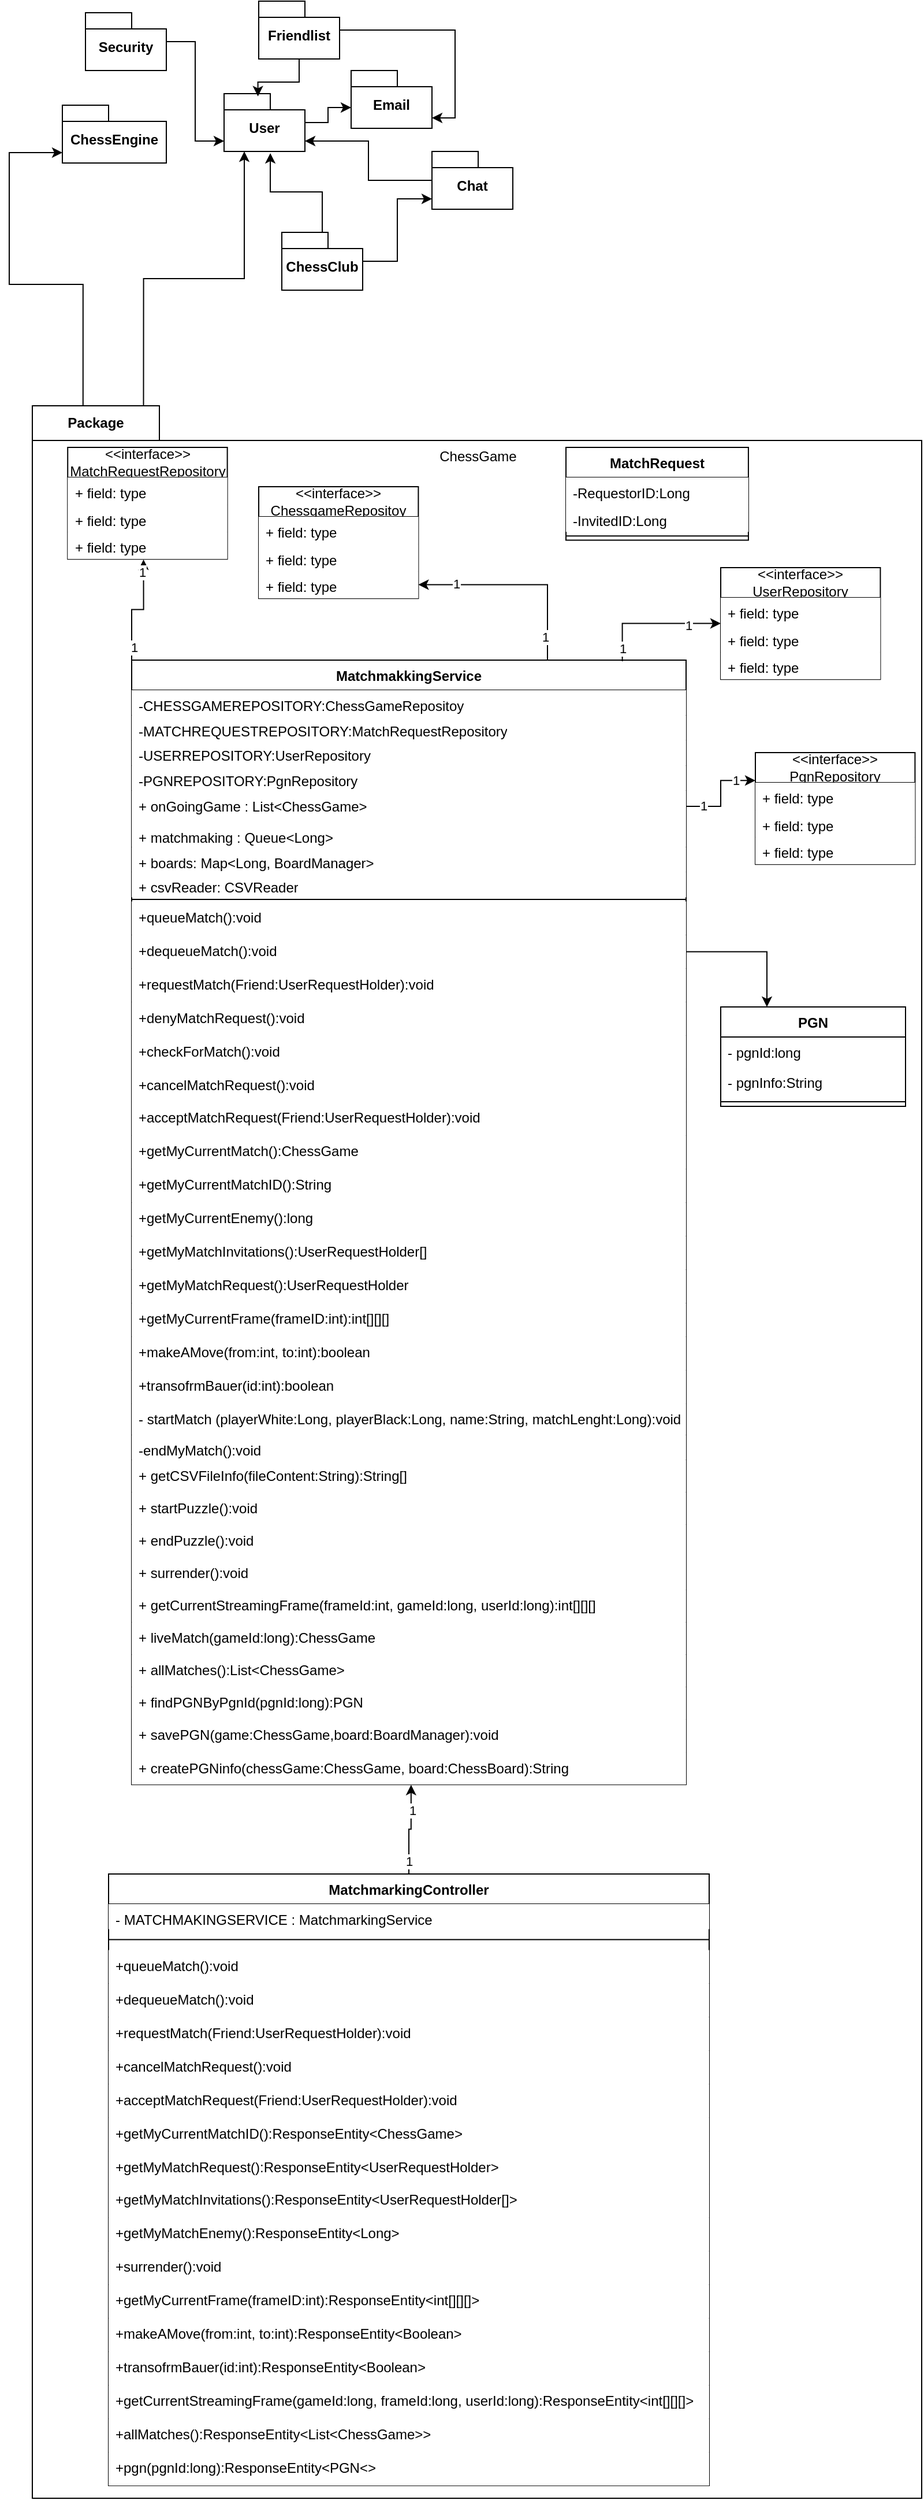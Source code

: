 <mxfile version="22.0.3" type="device">
  <diagram name="Seite-1" id="SbXrCyBf6H_IGty1MTbS">
    <mxGraphModel dx="2572" dy="638" grid="1" gridSize="10" guides="1" tooltips="1" connect="1" arrows="1" fold="1" page="1" pageScale="1" pageWidth="827" pageHeight="1169" math="0" shadow="0">
      <root>
        <mxCell id="0" />
        <mxCell id="1" parent="0" />
        <mxCell id="d3Y048JEVlbYMzD7flnL-1" value="Email" style="shape=folder;fontStyle=1;spacingTop=10;tabWidth=40;tabHeight=14;tabPosition=left;html=1;whiteSpace=wrap;strokeColor=#000000;" parent="1" vertex="1">
          <mxGeometry x="-1350" y="70" width="70" height="50" as="geometry" />
        </mxCell>
        <mxCell id="d3Y048JEVlbYMzD7flnL-2" value="Security" style="shape=folder;fontStyle=1;spacingTop=10;tabWidth=40;tabHeight=14;tabPosition=left;html=1;whiteSpace=wrap;strokeColor=#000000;" parent="1" vertex="1">
          <mxGeometry x="-1580" y="20" width="70" height="50" as="geometry" />
        </mxCell>
        <mxCell id="d3Y048JEVlbYMzD7flnL-3" value="Friendlist" style="shape=folder;fontStyle=1;spacingTop=10;tabWidth=40;tabHeight=14;tabPosition=left;html=1;whiteSpace=wrap;strokeColor=#000000;" parent="1" vertex="1">
          <mxGeometry x="-1430" y="10" width="70" height="50" as="geometry" />
        </mxCell>
        <mxCell id="d3Y048JEVlbYMzD7flnL-4" value="Chat" style="shape=folder;fontStyle=1;spacingTop=10;tabWidth=40;tabHeight=14;tabPosition=left;html=1;whiteSpace=wrap;strokeColor=#000000;" parent="1" vertex="1">
          <mxGeometry x="-1280" y="140" width="70" height="50" as="geometry" />
        </mxCell>
        <mxCell id="d3Y048JEVlbYMzD7flnL-6" value="User" style="shape=folder;fontStyle=1;spacingTop=10;tabWidth=40;tabHeight=14;tabPosition=left;html=1;whiteSpace=wrap;strokeColor=#000000;" parent="1" vertex="1">
          <mxGeometry x="-1460" y="90" width="70" height="50" as="geometry" />
        </mxCell>
        <mxCell id="d3Y048JEVlbYMzD7flnL-7" value="ChessEngine" style="shape=folder;fontStyle=1;spacingTop=10;tabWidth=40;tabHeight=14;tabPosition=left;html=1;whiteSpace=wrap;strokeColor=#000000;" parent="1" vertex="1">
          <mxGeometry x="-1600" y="100" width="90" height="50" as="geometry" />
        </mxCell>
        <mxCell id="d3Y048JEVlbYMzD7flnL-8" value="ChessClub" style="shape=folder;fontStyle=1;spacingTop=10;tabWidth=40;tabHeight=14;tabPosition=left;html=1;whiteSpace=wrap;strokeColor=#000000;" parent="1" vertex="1">
          <mxGeometry x="-1410" y="210" width="70" height="50" as="geometry" />
        </mxCell>
        <mxCell id="d3Y048JEVlbYMzD7flnL-9" style="edgeStyle=orthogonalEdgeStyle;rounded=0;orthogonalLoop=1;jettySize=auto;html=1;entryX=0;entryY=0;entryDx=0;entryDy=32;entryPerimeter=0;strokeColor=#000000;" parent="1" source="d3Y048JEVlbYMzD7flnL-6" target="d3Y048JEVlbYMzD7flnL-1" edge="1">
          <mxGeometry relative="1" as="geometry" />
        </mxCell>
        <mxCell id="d3Y048JEVlbYMzD7flnL-10" style="edgeStyle=orthogonalEdgeStyle;rounded=0;orthogonalLoop=1;jettySize=auto;html=1;entryX=0.419;entryY=0.047;entryDx=0;entryDy=0;entryPerimeter=0;strokeColor=#000000;" parent="1" source="d3Y048JEVlbYMzD7flnL-3" target="d3Y048JEVlbYMzD7flnL-6" edge="1">
          <mxGeometry relative="1" as="geometry" />
        </mxCell>
        <mxCell id="d3Y048JEVlbYMzD7flnL-11" style="edgeStyle=orthogonalEdgeStyle;rounded=0;orthogonalLoop=1;jettySize=auto;html=1;entryX=0;entryY=0;entryDx=70;entryDy=41;entryPerimeter=0;strokeColor=#000000;" parent="1" source="d3Y048JEVlbYMzD7flnL-4" target="d3Y048JEVlbYMzD7flnL-6" edge="1">
          <mxGeometry relative="1" as="geometry" />
        </mxCell>
        <mxCell id="d3Y048JEVlbYMzD7flnL-12" style="edgeStyle=orthogonalEdgeStyle;rounded=0;orthogonalLoop=1;jettySize=auto;html=1;exitX=0.057;exitY=0;exitDx=0;exitDy=0;exitPerimeter=0;entryX=0;entryY=0;entryDx=0;entryDy=41;entryPerimeter=0;" parent="1" source="d3Y048JEVlbYMzD7flnL-18" target="d3Y048JEVlbYMzD7flnL-7" edge="1">
          <mxGeometry relative="1" as="geometry">
            <mxPoint x="-1529.97" y="280" as="sourcePoint" />
          </mxGeometry>
        </mxCell>
        <mxCell id="d3Y048JEVlbYMzD7flnL-13" style="edgeStyle=orthogonalEdgeStyle;rounded=0;orthogonalLoop=1;jettySize=auto;html=1;entryX=0.572;entryY=1.029;entryDx=0;entryDy=0;entryPerimeter=0;strokeColor=#000000;" parent="1" source="d3Y048JEVlbYMzD7flnL-8" target="d3Y048JEVlbYMzD7flnL-6" edge="1">
          <mxGeometry relative="1" as="geometry">
            <mxPoint x="-1405" y="180" as="targetPoint" />
          </mxGeometry>
        </mxCell>
        <mxCell id="d3Y048JEVlbYMzD7flnL-14" style="edgeStyle=orthogonalEdgeStyle;rounded=0;orthogonalLoop=1;jettySize=auto;html=1;entryX=0.25;entryY=1;entryDx=0;entryDy=0;entryPerimeter=0;exitX=0.125;exitY=0.003;exitDx=0;exitDy=0;exitPerimeter=0;" parent="1" source="d3Y048JEVlbYMzD7flnL-18" target="d3Y048JEVlbYMzD7flnL-6" edge="1">
          <mxGeometry relative="1" as="geometry">
            <mxPoint x="-1490" y="305.0" as="sourcePoint" />
          </mxGeometry>
        </mxCell>
        <mxCell id="d3Y048JEVlbYMzD7flnL-15" style="edgeStyle=orthogonalEdgeStyle;rounded=0;orthogonalLoop=1;jettySize=auto;html=1;entryX=0;entryY=0;entryDx=70;entryDy=41;entryPerimeter=0;strokeColor=#000000;" parent="1" source="d3Y048JEVlbYMzD7flnL-3" target="d3Y048JEVlbYMzD7flnL-1" edge="1">
          <mxGeometry relative="1" as="geometry" />
        </mxCell>
        <mxCell id="d3Y048JEVlbYMzD7flnL-16" style="edgeStyle=orthogonalEdgeStyle;rounded=0;orthogonalLoop=1;jettySize=auto;html=1;entryX=0;entryY=0;entryDx=0;entryDy=41;entryPerimeter=0;strokeColor=#000000;" parent="1" source="d3Y048JEVlbYMzD7flnL-2" target="d3Y048JEVlbYMzD7flnL-6" edge="1">
          <mxGeometry relative="1" as="geometry" />
        </mxCell>
        <mxCell id="d3Y048JEVlbYMzD7flnL-17" style="edgeStyle=orthogonalEdgeStyle;rounded=0;orthogonalLoop=1;jettySize=auto;html=1;entryX=0;entryY=0;entryDx=0;entryDy=41;entryPerimeter=0;strokeColor=#000000;" parent="1" source="d3Y048JEVlbYMzD7flnL-8" target="d3Y048JEVlbYMzD7flnL-4" edge="1">
          <mxGeometry relative="1" as="geometry" />
        </mxCell>
        <mxCell id="d3Y048JEVlbYMzD7flnL-18" value="Package" style="shape=folder;fontStyle=1;tabWidth=110;tabHeight=30;tabPosition=left;html=1;boundedLbl=1;labelInHeader=1;container=0;collapsible=0;whiteSpace=wrap;" parent="1" vertex="1">
          <mxGeometry x="-1626" y="360" width="770" height="1810" as="geometry" />
        </mxCell>
        <mxCell id="d3Y048JEVlbYMzD7flnL-19" value="ChessGame" style="html=1;strokeColor=none;resizeWidth=1;resizeHeight=1;fillColor=none;part=1;connectable=0;allowArrows=0;deletable=0;whiteSpace=wrap;" parent="1" vertex="1">
          <mxGeometry x="-1625" y="350" width="770" height="48.101" as="geometry">
            <mxPoint y="30" as="offset" />
          </mxGeometry>
        </mxCell>
        <mxCell id="d3Y048JEVlbYMzD7flnL-23" value="MatchmakkingService" style="swimlane;fontStyle=1;align=center;verticalAlign=top;childLayout=stackLayout;horizontal=1;startSize=26;horizontalStack=0;resizeParent=1;resizeParentMax=0;resizeLast=0;collapsible=1;marginBottom=0;whiteSpace=wrap;html=1;fillColor=#FFFFFF;" parent="1" vertex="1">
          <mxGeometry x="-1540" y="580" width="480" height="972.618" as="geometry" />
        </mxCell>
        <mxCell id="d3Y048JEVlbYMzD7flnL-24" value="-CHESSGAMEREPOSITORY:ChessGameRepositoy" style="text;strokeColor=none;fillColor=#FFFFFF;align=left;verticalAlign=top;spacingLeft=4;spacingRight=4;overflow=hidden;rotatable=0;points=[[0,0.5],[1,0.5]];portConstraint=eastwest;whiteSpace=wrap;html=1;" parent="d3Y048JEVlbYMzD7flnL-23" vertex="1">
          <mxGeometry y="26" width="480" height="21.714" as="geometry" />
        </mxCell>
        <mxCell id="oqEVKLC-qFjsT6lovD80-22" value="-MATCHREQUESTREPOSITORY:MatchRequestRepository" style="text;strokeColor=none;fillColor=#FFFFFF;align=left;verticalAlign=top;spacingLeft=4;spacingRight=4;overflow=hidden;rotatable=0;points=[[0,0.5],[1,0.5]];portConstraint=eastwest;whiteSpace=wrap;html=1;" parent="d3Y048JEVlbYMzD7flnL-23" vertex="1">
          <mxGeometry y="47.714" width="480" height="21.714" as="geometry" />
        </mxCell>
        <mxCell id="oqEVKLC-qFjsT6lovD80-23" value="-USERREPOSITORY:UserRepository" style="text;strokeColor=none;fillColor=#FFFFFF;align=left;verticalAlign=top;spacingLeft=4;spacingRight=4;overflow=hidden;rotatable=0;points=[[0,0.5],[1,0.5]];portConstraint=eastwest;whiteSpace=wrap;html=1;" parent="d3Y048JEVlbYMzD7flnL-23" vertex="1">
          <mxGeometry y="69.429" width="480" height="21.714" as="geometry" />
        </mxCell>
        <mxCell id="FsZoKDv0sJ-615UwoabP-8" value="-PGNREPOSITORY:PgnRepository" style="text;strokeColor=none;fillColor=#FFFFFF;align=left;verticalAlign=top;spacingLeft=4;spacingRight=4;overflow=hidden;rotatable=0;points=[[0,0.5],[1,0.5]];portConstraint=eastwest;whiteSpace=wrap;html=1;" vertex="1" parent="d3Y048JEVlbYMzD7flnL-23">
          <mxGeometry y="91.143" width="480" height="21.714" as="geometry" />
        </mxCell>
        <mxCell id="d3Y048JEVlbYMzD7flnL-25" value="+ onGoingGame : List&amp;lt;ChessGame&amp;gt;" style="text;strokeColor=none;fillColor=#FFFFFF;align=left;verticalAlign=top;spacingLeft=4;spacingRight=4;overflow=hidden;rotatable=0;points=[[0,0.5],[1,0.5]];portConstraint=eastwest;whiteSpace=wrap;html=1;" parent="d3Y048JEVlbYMzD7flnL-23" vertex="1">
          <mxGeometry y="112.857" width="480" height="27.143" as="geometry" />
        </mxCell>
        <mxCell id="d3Y048JEVlbYMzD7flnL-26" value="+ matchmaking : Queue&amp;lt;Long&amp;gt;&amp;nbsp;" style="text;strokeColor=none;fillColor=#FFFFFF;align=left;verticalAlign=top;spacingLeft=4;spacingRight=4;overflow=hidden;rotatable=0;points=[[0,0.5],[1,0.5]];portConstraint=eastwest;whiteSpace=wrap;html=1;" parent="d3Y048JEVlbYMzD7flnL-23" vertex="1">
          <mxGeometry y="140" width="480" height="21.714" as="geometry" />
        </mxCell>
        <mxCell id="oqEVKLC-qFjsT6lovD80-21" value="+ boards: Map&amp;lt;Long, BoardManager&amp;gt;&amp;nbsp;" style="text;strokeColor=none;fillColor=#FFFFFF;align=left;verticalAlign=top;spacingLeft=4;spacingRight=4;overflow=hidden;rotatable=0;points=[[0,0.5],[1,0.5]];portConstraint=eastwest;whiteSpace=wrap;html=1;" parent="d3Y048JEVlbYMzD7flnL-23" vertex="1">
          <mxGeometry y="161.714" width="480" height="21.714" as="geometry" />
        </mxCell>
        <mxCell id="oqEVKLC-qFjsT6lovD80-24" value="+ csvReader: CSVReader" style="text;strokeColor=none;fillColor=#FFFFFF;align=left;verticalAlign=top;spacingLeft=4;spacingRight=4;overflow=hidden;rotatable=0;points=[[0,0.5],[1,0.5]];portConstraint=eastwest;whiteSpace=wrap;html=1;" parent="d3Y048JEVlbYMzD7flnL-23" vertex="1">
          <mxGeometry y="183.429" width="480" height="21.714" as="geometry" />
        </mxCell>
        <mxCell id="d3Y048JEVlbYMzD7flnL-27" value="" style="line;strokeWidth=1;fillColor=#FFFFFF;align=left;verticalAlign=middle;spacingTop=-1;spacingLeft=3;spacingRight=3;rotatable=0;labelPosition=right;points=[];portConstraint=eastwest;strokeColor=inherit;" parent="d3Y048JEVlbYMzD7flnL-23" vertex="1">
          <mxGeometry y="205.143" width="480" height="3.619" as="geometry" />
        </mxCell>
        <mxCell id="d3Y048JEVlbYMzD7flnL-28" value="+queueMatch():void" style="text;strokeColor=none;fillColor=#FFFFFF;align=left;verticalAlign=top;spacingLeft=4;spacingRight=4;overflow=hidden;rotatable=0;points=[[0,0.5],[1,0.5]];portConstraint=eastwest;whiteSpace=wrap;html=1;" parent="d3Y048JEVlbYMzD7flnL-23" vertex="1">
          <mxGeometry y="208.762" width="480" height="28.952" as="geometry" />
        </mxCell>
        <mxCell id="d3Y048JEVlbYMzD7flnL-29" value="+dequeueMatch():void" style="text;strokeColor=none;fillColor=#FFFFFF;align=left;verticalAlign=top;spacingLeft=4;spacingRight=4;overflow=hidden;rotatable=0;points=[[0,0.5],[1,0.5]];portConstraint=eastwest;whiteSpace=wrap;html=1;" parent="d3Y048JEVlbYMzD7flnL-23" vertex="1">
          <mxGeometry y="237.714" width="480" height="28.952" as="geometry" />
        </mxCell>
        <mxCell id="d3Y048JEVlbYMzD7flnL-30" value="+requestMatch(Friend:UserRequestHolder):void" style="text;strokeColor=none;fillColor=#FFFFFF;align=left;verticalAlign=top;spacingLeft=4;spacingRight=4;overflow=hidden;rotatable=0;points=[[0,0.5],[1,0.5]];portConstraint=eastwest;whiteSpace=wrap;html=1;" parent="d3Y048JEVlbYMzD7flnL-23" vertex="1">
          <mxGeometry y="266.667" width="480" height="28.952" as="geometry" />
        </mxCell>
        <mxCell id="d3Y048JEVlbYMzD7flnL-31" value="+denyMatchRequest():void" style="text;strokeColor=none;fillColor=#FFFFFF;align=left;verticalAlign=top;spacingLeft=4;spacingRight=4;overflow=hidden;rotatable=0;points=[[0,0.5],[1,0.5]];portConstraint=eastwest;whiteSpace=wrap;html=1;" parent="d3Y048JEVlbYMzD7flnL-23" vertex="1">
          <mxGeometry y="295.619" width="480" height="28.952" as="geometry" />
        </mxCell>
        <mxCell id="oqEVKLC-qFjsT6lovD80-26" value="+checkForMatch():void" style="text;strokeColor=none;fillColor=#FFFFFF;align=left;verticalAlign=top;spacingLeft=4;spacingRight=4;overflow=hidden;rotatable=0;points=[[0,0.5],[1,0.5]];portConstraint=eastwest;whiteSpace=wrap;html=1;" parent="d3Y048JEVlbYMzD7flnL-23" vertex="1">
          <mxGeometry y="324.571" width="480" height="28.952" as="geometry" />
        </mxCell>
        <mxCell id="oqEVKLC-qFjsT6lovD80-25" value="+cancelMatchRequest():void" style="text;strokeColor=none;fillColor=#FFFFFF;align=left;verticalAlign=top;spacingLeft=4;spacingRight=4;overflow=hidden;rotatable=0;points=[[0,0.5],[1,0.5]];portConstraint=eastwest;whiteSpace=wrap;html=1;" parent="d3Y048JEVlbYMzD7flnL-23" vertex="1">
          <mxGeometry y="353.524" width="480" height="28.952" as="geometry" />
        </mxCell>
        <mxCell id="d3Y048JEVlbYMzD7flnL-32" value="+acceptMatchRequest(Friend:UserRequestHolder):void" style="text;strokeColor=none;fillColor=#FFFFFF;align=left;verticalAlign=top;spacingLeft=4;spacingRight=4;overflow=hidden;rotatable=0;points=[[0,0.5],[1,0.5]];portConstraint=eastwest;whiteSpace=wrap;html=1;" parent="d3Y048JEVlbYMzD7flnL-23" vertex="1">
          <mxGeometry y="382.476" width="480" height="28.952" as="geometry" />
        </mxCell>
        <mxCell id="d3Y048JEVlbYMzD7flnL-33" value="+getMyCurrentMatch():ChessGame" style="text;strokeColor=none;fillColor=#FFFFFF;align=left;verticalAlign=top;spacingLeft=4;spacingRight=4;overflow=hidden;rotatable=0;points=[[0,0.5],[1,0.5]];portConstraint=eastwest;whiteSpace=wrap;html=1;" parent="d3Y048JEVlbYMzD7flnL-23" vertex="1">
          <mxGeometry y="411.429" width="480" height="28.952" as="geometry" />
        </mxCell>
        <mxCell id="d3Y048JEVlbYMzD7flnL-34" value="+getMyCurrentMatchID():String" style="text;strokeColor=none;fillColor=#FFFFFF;align=left;verticalAlign=top;spacingLeft=4;spacingRight=4;overflow=hidden;rotatable=0;points=[[0,0.5],[1,0.5]];portConstraint=eastwest;whiteSpace=wrap;html=1;" parent="d3Y048JEVlbYMzD7flnL-23" vertex="1">
          <mxGeometry y="440.381" width="480" height="28.952" as="geometry" />
        </mxCell>
        <mxCell id="oqEVKLC-qFjsT6lovD80-27" value="+getMyCurrentEnemy():long" style="text;strokeColor=none;fillColor=#FFFFFF;align=left;verticalAlign=top;spacingLeft=4;spacingRight=4;overflow=hidden;rotatable=0;points=[[0,0.5],[1,0.5]];portConstraint=eastwest;whiteSpace=wrap;html=1;" parent="d3Y048JEVlbYMzD7flnL-23" vertex="1">
          <mxGeometry y="469.333" width="480" height="28.952" as="geometry" />
        </mxCell>
        <mxCell id="oqEVKLC-qFjsT6lovD80-28" value="+getMyMatchInvitations():UserRequestHolder[]" style="text;strokeColor=none;fillColor=#FFFFFF;align=left;verticalAlign=top;spacingLeft=4;spacingRight=4;overflow=hidden;rotatable=0;points=[[0,0.5],[1,0.5]];portConstraint=eastwest;whiteSpace=wrap;html=1;" parent="d3Y048JEVlbYMzD7flnL-23" vertex="1">
          <mxGeometry y="498.286" width="480" height="28.952" as="geometry" />
        </mxCell>
        <mxCell id="oqEVKLC-qFjsT6lovD80-29" value="+getMyMatchRequest():UserRequestHolder" style="text;strokeColor=none;fillColor=#FFFFFF;align=left;verticalAlign=top;spacingLeft=4;spacingRight=4;overflow=hidden;rotatable=0;points=[[0,0.5],[1,0.5]];portConstraint=eastwest;whiteSpace=wrap;html=1;" parent="d3Y048JEVlbYMzD7flnL-23" vertex="1">
          <mxGeometry y="527.238" width="480" height="28.952" as="geometry" />
        </mxCell>
        <mxCell id="oqEVKLC-qFjsT6lovD80-30" value="+getMyCurrentFrame(frameID:int):int[][][]" style="text;strokeColor=none;fillColor=#FFFFFF;align=left;verticalAlign=top;spacingLeft=4;spacingRight=4;overflow=hidden;rotatable=0;points=[[0,0.5],[1,0.5]];portConstraint=eastwest;whiteSpace=wrap;html=1;" parent="d3Y048JEVlbYMzD7flnL-23" vertex="1">
          <mxGeometry y="556.19" width="480" height="28.952" as="geometry" />
        </mxCell>
        <mxCell id="oqEVKLC-qFjsT6lovD80-31" value="+makeAMove(from:int, to:int):boolean" style="text;strokeColor=none;fillColor=#FFFFFF;align=left;verticalAlign=top;spacingLeft=4;spacingRight=4;overflow=hidden;rotatable=0;points=[[0,0.5],[1,0.5]];portConstraint=eastwest;whiteSpace=wrap;html=1;" parent="d3Y048JEVlbYMzD7flnL-23" vertex="1">
          <mxGeometry y="585.143" width="480" height="28.952" as="geometry" />
        </mxCell>
        <mxCell id="oqEVKLC-qFjsT6lovD80-32" value="+transofrmBauer(id:int):boolean" style="text;strokeColor=none;fillColor=#FFFFFF;align=left;verticalAlign=top;spacingLeft=4;spacingRight=4;overflow=hidden;rotatable=0;points=[[0,0.5],[1,0.5]];portConstraint=eastwest;whiteSpace=wrap;html=1;" parent="d3Y048JEVlbYMzD7flnL-23" vertex="1">
          <mxGeometry y="614.095" width="480" height="28.952" as="geometry" />
        </mxCell>
        <mxCell id="d3Y048JEVlbYMzD7flnL-35" value="- startMatch (playerWhite:Long, playerBlack:Long, name:String, matchLenght:Long):void" style="text;strokeColor=none;fillColor=#FFFFFF;align=left;verticalAlign=top;spacingLeft=4;spacingRight=4;overflow=hidden;rotatable=0;points=[[0,0.5],[1,0.5]];portConstraint=eastwest;whiteSpace=wrap;html=1;" parent="d3Y048JEVlbYMzD7flnL-23" vertex="1">
          <mxGeometry y="643.048" width="480" height="27.14" as="geometry" />
        </mxCell>
        <mxCell id="d3Y048JEVlbYMzD7flnL-36" value="-endMyMatch():void" style="text;strokeColor=none;fillColor=#FFFFFF;align=left;verticalAlign=top;spacingLeft=4;spacingRight=4;overflow=hidden;rotatable=0;points=[[0,0.5],[1,0.5]];portConstraint=eastwest;whiteSpace=wrap;html=1;" parent="d3Y048JEVlbYMzD7flnL-23" vertex="1">
          <mxGeometry y="670.188" width="480" height="21.53" as="geometry" />
        </mxCell>
        <mxCell id="oqEVKLC-qFjsT6lovD80-33" value="+ getCSVFileInfo(fileContent:String):String[]" style="text;strokeColor=none;fillColor=#FFFFFF;align=left;verticalAlign=top;spacingLeft=4;spacingRight=4;overflow=hidden;rotatable=0;points=[[0,0.5],[1,0.5]];portConstraint=eastwest;whiteSpace=wrap;html=1;" parent="d3Y048JEVlbYMzD7flnL-23" vertex="1">
          <mxGeometry y="691.718" width="480" height="28.09" as="geometry" />
        </mxCell>
        <mxCell id="oqEVKLC-qFjsT6lovD80-40" value="+ startPuzzle():void" style="text;strokeColor=none;fillColor=#FFFFFF;align=left;verticalAlign=top;spacingLeft=4;spacingRight=4;overflow=hidden;rotatable=0;points=[[0,0.5],[1,0.5]];portConstraint=eastwest;whiteSpace=wrap;html=1;" parent="d3Y048JEVlbYMzD7flnL-23" vertex="1">
          <mxGeometry y="719.808" width="480" height="28.09" as="geometry" />
        </mxCell>
        <mxCell id="oqEVKLC-qFjsT6lovD80-38" value="+ endPuzzle():void" style="text;strokeColor=none;fillColor=#FFFFFF;align=left;verticalAlign=top;spacingLeft=4;spacingRight=4;overflow=hidden;rotatable=0;points=[[0,0.5],[1,0.5]];portConstraint=eastwest;whiteSpace=wrap;html=1;" parent="d3Y048JEVlbYMzD7flnL-23" vertex="1">
          <mxGeometry y="747.898" width="480" height="28.09" as="geometry" />
        </mxCell>
        <mxCell id="oqEVKLC-qFjsT6lovD80-39" value="+ surrender():void" style="text;strokeColor=none;fillColor=#FFFFFF;align=left;verticalAlign=top;spacingLeft=4;spacingRight=4;overflow=hidden;rotatable=0;points=[[0,0.5],[1,0.5]];portConstraint=eastwest;whiteSpace=wrap;html=1;" parent="d3Y048JEVlbYMzD7flnL-23" vertex="1">
          <mxGeometry y="775.988" width="480" height="28.09" as="geometry" />
        </mxCell>
        <mxCell id="oqEVKLC-qFjsT6lovD80-37" value="+ getCurrentStreamingFrame(frameId:int, gameId:long, userId:long):int[][][]" style="text;strokeColor=none;fillColor=#FFFFFF;align=left;verticalAlign=top;spacingLeft=4;spacingRight=4;overflow=hidden;rotatable=0;points=[[0,0.5],[1,0.5]];portConstraint=eastwest;whiteSpace=wrap;html=1;" parent="d3Y048JEVlbYMzD7flnL-23" vertex="1">
          <mxGeometry y="804.078" width="480" height="28.09" as="geometry" />
        </mxCell>
        <mxCell id="oqEVKLC-qFjsT6lovD80-36" value="+ liveMatch(gameId:long):ChessGame" style="text;strokeColor=none;fillColor=#FFFFFF;align=left;verticalAlign=top;spacingLeft=4;spacingRight=4;overflow=hidden;rotatable=0;points=[[0,0.5],[1,0.5]];portConstraint=eastwest;whiteSpace=wrap;html=1;" parent="d3Y048JEVlbYMzD7flnL-23" vertex="1">
          <mxGeometry y="832.168" width="480" height="28.09" as="geometry" />
        </mxCell>
        <mxCell id="oqEVKLC-qFjsT6lovD80-35" value="+ allMatches():List&amp;lt;ChessGame&amp;gt;" style="text;strokeColor=none;fillColor=#FFFFFF;align=left;verticalAlign=top;spacingLeft=4;spacingRight=4;overflow=hidden;rotatable=0;points=[[0,0.5],[1,0.5]];portConstraint=eastwest;whiteSpace=wrap;html=1;" parent="d3Y048JEVlbYMzD7flnL-23" vertex="1">
          <mxGeometry y="860.258" width="480" height="28.09" as="geometry" />
        </mxCell>
        <mxCell id="FsZoKDv0sJ-615UwoabP-9" value="+ findPGNByPgnId(pgnId:long):PGN" style="text;strokeColor=none;fillColor=#FFFFFF;align=left;verticalAlign=top;spacingLeft=4;spacingRight=4;overflow=hidden;rotatable=0;points=[[0,0.5],[1,0.5]];portConstraint=eastwest;whiteSpace=wrap;html=1;" vertex="1" parent="d3Y048JEVlbYMzD7flnL-23">
          <mxGeometry y="888.348" width="480" height="28.09" as="geometry" />
        </mxCell>
        <mxCell id="FsZoKDv0sJ-615UwoabP-10" value="+ savePGN(game:ChessGame,board:BoardManager):void" style="text;strokeColor=none;fillColor=#FFFFFF;align=left;verticalAlign=top;spacingLeft=4;spacingRight=4;overflow=hidden;rotatable=0;points=[[0,0.5],[1,0.5]];portConstraint=eastwest;whiteSpace=wrap;html=1;" vertex="1" parent="d3Y048JEVlbYMzD7flnL-23">
          <mxGeometry y="916.438" width="480" height="28.09" as="geometry" />
        </mxCell>
        <mxCell id="oqEVKLC-qFjsT6lovD80-34" value="+ createPGNinfo(chessGame:ChessGame, board:ChessBoard):String" style="text;strokeColor=none;fillColor=#FFFFFF;align=left;verticalAlign=top;spacingLeft=4;spacingRight=4;overflow=hidden;rotatable=0;points=[[0,0.5],[1,0.5]];portConstraint=eastwest;whiteSpace=wrap;html=1;" parent="d3Y048JEVlbYMzD7flnL-23" vertex="1">
          <mxGeometry y="944.528" width="480" height="28.09" as="geometry" />
        </mxCell>
        <mxCell id="d3Y048JEVlbYMzD7flnL-37" value="&amp;lt;&amp;lt;interface&amp;gt;&amp;gt;&lt;br&gt;ChessgameRepositoy" style="swimlane;fontStyle=0;childLayout=stackLayout;horizontal=1;startSize=26;fillColor=#FFFFFF;horizontalStack=0;resizeParent=1;resizeParentMax=0;resizeLast=0;collapsible=1;marginBottom=0;whiteSpace=wrap;html=1;" parent="1" vertex="1">
          <mxGeometry x="-1429.997" y="430" width="138.205" height="96.571" as="geometry" />
        </mxCell>
        <mxCell id="d3Y048JEVlbYMzD7flnL-38" value="+ field: type" style="text;strokeColor=none;fillColor=#FFFFFF;align=left;verticalAlign=top;spacingLeft=4;spacingRight=4;overflow=hidden;rotatable=0;points=[[0,0.5],[1,0.5]];portConstraint=eastwest;whiteSpace=wrap;html=1;" parent="d3Y048JEVlbYMzD7flnL-37" vertex="1">
          <mxGeometry y="26" width="138.205" height="23.524" as="geometry" />
        </mxCell>
        <mxCell id="d3Y048JEVlbYMzD7flnL-39" value="+ field: type" style="text;strokeColor=none;fillColor=#FFFFFF;align=left;verticalAlign=top;spacingLeft=4;spacingRight=4;overflow=hidden;rotatable=0;points=[[0,0.5],[1,0.5]];portConstraint=eastwest;whiteSpace=wrap;html=1;" parent="d3Y048JEVlbYMzD7flnL-37" vertex="1">
          <mxGeometry y="49.524" width="138.205" height="23.524" as="geometry" />
        </mxCell>
        <mxCell id="d3Y048JEVlbYMzD7flnL-40" value="+ field: type" style="text;strokeColor=none;fillColor=#FFFFFF;align=left;verticalAlign=top;spacingLeft=4;spacingRight=4;overflow=hidden;rotatable=0;points=[[0,0.5],[1,0.5]];portConstraint=eastwest;whiteSpace=wrap;html=1;" parent="d3Y048JEVlbYMzD7flnL-37" vertex="1">
          <mxGeometry y="73.048" width="138.205" height="23.524" as="geometry" />
        </mxCell>
        <mxCell id="d3Y048JEVlbYMzD7flnL-20" style="edgeStyle=orthogonalEdgeStyle;rounded=0;orthogonalLoop=1;jettySize=auto;html=1;exitX=0.75;exitY=0;exitDx=0;exitDy=0;fillColor=#FFFFFF;" parent="1" source="d3Y048JEVlbYMzD7flnL-23" target="d3Y048JEVlbYMzD7flnL-40" edge="1">
          <mxGeometry relative="1" as="geometry" />
        </mxCell>
        <mxCell id="d3Y048JEVlbYMzD7flnL-21" value="1" style="edgeLabel;html=1;align=center;verticalAlign=middle;resizable=0;points=[];fillColor=#FFFFFF;" parent="d3Y048JEVlbYMzD7flnL-20" vertex="1" connectable="0">
          <mxGeometry x="-0.768" y="2" relative="1" as="geometry">
            <mxPoint as="offset" />
          </mxGeometry>
        </mxCell>
        <mxCell id="d3Y048JEVlbYMzD7flnL-22" value="1" style="edgeLabel;html=1;align=center;verticalAlign=middle;resizable=0;points=[];fillColor=#FFFFFF;" parent="d3Y048JEVlbYMzD7flnL-20" vertex="1" connectable="0">
          <mxGeometry x="0.635" y="-1" relative="1" as="geometry">
            <mxPoint as="offset" />
          </mxGeometry>
        </mxCell>
        <mxCell id="d3Y048JEVlbYMzD7flnL-41" value="MatchmarkingController" style="swimlane;fontStyle=1;align=center;verticalAlign=top;childLayout=stackLayout;horizontal=1;startSize=26;horizontalStack=0;resizeParent=1;resizeParentMax=0;resizeLast=0;collapsible=1;marginBottom=0;whiteSpace=wrap;html=1;fillColor=#FFFFFF;" parent="1" vertex="1">
          <mxGeometry x="-1559.999" y="1629.999" width="520" height="529.04" as="geometry" />
        </mxCell>
        <mxCell id="d3Y048JEVlbYMzD7flnL-42" value="- MATCHMAKINGSERVICE : MatchmarkingService" style="text;strokeColor=none;fillColor=#FFFFFF;align=left;verticalAlign=top;spacingLeft=4;spacingRight=4;overflow=hidden;rotatable=0;points=[[0,0.5],[1,0.5]];portConstraint=eastwest;whiteSpace=wrap;html=1;" parent="d3Y048JEVlbYMzD7flnL-41" vertex="1">
          <mxGeometry y="26" width="520" height="21.714" as="geometry" />
        </mxCell>
        <mxCell id="d3Y048JEVlbYMzD7flnL-43" value="" style="line;strokeWidth=1;fillColor=#FFFFFF;align=left;verticalAlign=middle;spacingTop=-1;spacingLeft=3;spacingRight=3;rotatable=0;labelPosition=right;points=[];portConstraint=eastwest;strokeColor=inherit;" parent="d3Y048JEVlbYMzD7flnL-41" vertex="1">
          <mxGeometry y="47.714" width="520" height="18.095" as="geometry" />
        </mxCell>
        <mxCell id="d3Y048JEVlbYMzD7flnL-44" value="+queueMatch():void" style="text;strokeColor=none;fillColor=#FFFFFF;align=left;verticalAlign=top;spacingLeft=4;spacingRight=4;overflow=hidden;rotatable=0;points=[[0,0.5],[1,0.5]];portConstraint=eastwest;whiteSpace=wrap;html=1;" parent="d3Y048JEVlbYMzD7flnL-41" vertex="1">
          <mxGeometry y="65.81" width="520" height="28.952" as="geometry" />
        </mxCell>
        <mxCell id="d3Y048JEVlbYMzD7flnL-45" value="+dequeueMatch():void" style="text;strokeColor=none;fillColor=#FFFFFF;align=left;verticalAlign=top;spacingLeft=4;spacingRight=4;overflow=hidden;rotatable=0;points=[[0,0.5],[1,0.5]];portConstraint=eastwest;whiteSpace=wrap;html=1;" parent="d3Y048JEVlbYMzD7flnL-41" vertex="1">
          <mxGeometry y="94.762" width="520" height="28.952" as="geometry" />
        </mxCell>
        <mxCell id="d3Y048JEVlbYMzD7flnL-46" value="+requestMatch(Friend:UserRequestHolder):void" style="text;strokeColor=none;fillColor=#FFFFFF;align=left;verticalAlign=top;spacingLeft=4;spacingRight=4;overflow=hidden;rotatable=0;points=[[0,0.5],[1,0.5]];portConstraint=eastwest;whiteSpace=wrap;html=1;" parent="d3Y048JEVlbYMzD7flnL-41" vertex="1">
          <mxGeometry y="123.714" width="520" height="28.952" as="geometry" />
        </mxCell>
        <mxCell id="d3Y048JEVlbYMzD7flnL-47" value="+cancelMatchRequest():void" style="text;strokeColor=none;fillColor=#FFFFFF;align=left;verticalAlign=top;spacingLeft=4;spacingRight=4;overflow=hidden;rotatable=0;points=[[0,0.5],[1,0.5]];portConstraint=eastwest;whiteSpace=wrap;html=1;" parent="d3Y048JEVlbYMzD7flnL-41" vertex="1">
          <mxGeometry y="152.667" width="520" height="28.952" as="geometry" />
        </mxCell>
        <mxCell id="d3Y048JEVlbYMzD7flnL-48" value="+acceptMatchRequest(Friend:UserRequestHolder):void" style="text;strokeColor=none;fillColor=#FFFFFF;align=left;verticalAlign=top;spacingLeft=4;spacingRight=4;overflow=hidden;rotatable=0;points=[[0,0.5],[1,0.5]];portConstraint=eastwest;whiteSpace=wrap;html=1;" parent="d3Y048JEVlbYMzD7flnL-41" vertex="1">
          <mxGeometry y="181.619" width="520" height="28.952" as="geometry" />
        </mxCell>
        <mxCell id="d3Y048JEVlbYMzD7flnL-49" value="+getMyCurrentMatchID():ResponseEntity&amp;lt;ChessGame&amp;gt;&amp;nbsp;" style="text;strokeColor=none;fillColor=#FFFFFF;align=left;verticalAlign=top;spacingLeft=4;spacingRight=4;overflow=hidden;rotatable=0;points=[[0,0.5],[1,0.5]];portConstraint=eastwest;whiteSpace=wrap;html=1;" parent="d3Y048JEVlbYMzD7flnL-41" vertex="1">
          <mxGeometry y="210.571" width="520" height="28.952" as="geometry" />
        </mxCell>
        <mxCell id="d3Y048JEVlbYMzD7flnL-50" value="+getMyMatchRequest():ResponseEntity&amp;lt;UserRequestHolder&amp;gt;" style="text;strokeColor=none;fillColor=#FFFFFF;align=left;verticalAlign=top;spacingLeft=4;spacingRight=4;overflow=hidden;rotatable=0;points=[[0,0.5],[1,0.5]];portConstraint=eastwest;whiteSpace=wrap;html=1;" parent="d3Y048JEVlbYMzD7flnL-41" vertex="1">
          <mxGeometry y="239.524" width="520" height="28.952" as="geometry" />
        </mxCell>
        <mxCell id="d3Y048JEVlbYMzD7flnL-51" value="+getMyMatchInvitations():ResponseEntity&amp;lt;UserRequestHolder[]&amp;gt;" style="text;strokeColor=none;fillColor=#FFFFFF;align=left;verticalAlign=top;spacingLeft=4;spacingRight=4;overflow=hidden;rotatable=0;points=[[0,0.5],[1,0.5]];portConstraint=eastwest;whiteSpace=wrap;html=1;" parent="d3Y048JEVlbYMzD7flnL-41" vertex="1">
          <mxGeometry y="268.476" width="520" height="28.952" as="geometry" />
        </mxCell>
        <mxCell id="oqEVKLC-qFjsT6lovD80-1" value="+getMyMatchEnemy():ResponseEntity&amp;lt;Long&amp;gt;" style="text;strokeColor=none;fillColor=#FFFFFF;align=left;verticalAlign=top;spacingLeft=4;spacingRight=4;overflow=hidden;rotatable=0;points=[[0,0.5],[1,0.5]];portConstraint=eastwest;whiteSpace=wrap;html=1;" parent="d3Y048JEVlbYMzD7flnL-41" vertex="1">
          <mxGeometry y="297.429" width="520" height="28.952" as="geometry" />
        </mxCell>
        <mxCell id="oqEVKLC-qFjsT6lovD80-2" value="+surrender():void" style="text;strokeColor=none;fillColor=#FFFFFF;align=left;verticalAlign=top;spacingLeft=4;spacingRight=4;overflow=hidden;rotatable=0;points=[[0,0.5],[1,0.5]];portConstraint=eastwest;whiteSpace=wrap;html=1;" parent="d3Y048JEVlbYMzD7flnL-41" vertex="1">
          <mxGeometry y="326.381" width="520" height="28.952" as="geometry" />
        </mxCell>
        <mxCell id="oqEVKLC-qFjsT6lovD80-16" value="+getMyCurrentFrame(frameID:int):ResponseEntity&amp;lt;int[][][]&amp;gt;" style="text;strokeColor=none;fillColor=#FFFFFF;align=left;verticalAlign=top;spacingLeft=4;spacingRight=4;overflow=hidden;rotatable=0;points=[[0,0.5],[1,0.5]];portConstraint=eastwest;whiteSpace=wrap;html=1;" parent="d3Y048JEVlbYMzD7flnL-41" vertex="1">
          <mxGeometry y="355.333" width="520" height="28.952" as="geometry" />
        </mxCell>
        <mxCell id="oqEVKLC-qFjsT6lovD80-17" value="+makeAMove(from:int, to:int):ResponseEntity&amp;lt;Boolean&amp;gt;" style="text;strokeColor=none;fillColor=#FFFFFF;align=left;verticalAlign=top;spacingLeft=4;spacingRight=4;overflow=hidden;rotatable=0;points=[[0,0.5],[1,0.5]];portConstraint=eastwest;whiteSpace=wrap;html=1;" parent="d3Y048JEVlbYMzD7flnL-41" vertex="1">
          <mxGeometry y="384.286" width="520" height="28.952" as="geometry" />
        </mxCell>
        <mxCell id="oqEVKLC-qFjsT6lovD80-18" value="+transofrmBauer(id:int):ResponseEntity&amp;lt;Boolean&amp;gt;" style="text;strokeColor=none;fillColor=#FFFFFF;align=left;verticalAlign=top;spacingLeft=4;spacingRight=4;overflow=hidden;rotatable=0;points=[[0,0.5],[1,0.5]];portConstraint=eastwest;whiteSpace=wrap;html=1;" parent="d3Y048JEVlbYMzD7flnL-41" vertex="1">
          <mxGeometry y="413.238" width="520" height="28.952" as="geometry" />
        </mxCell>
        <mxCell id="oqEVKLC-qFjsT6lovD80-19" value="+getCurrentStreamingFrame(gameId:long, frameId:long, userId:long):ResponseEntity&amp;lt;int[][][]&amp;gt;" style="text;strokeColor=none;fillColor=#FFFFFF;align=left;verticalAlign=top;spacingLeft=4;spacingRight=4;overflow=hidden;rotatable=0;points=[[0,0.5],[1,0.5]];portConstraint=eastwest;whiteSpace=wrap;html=1;" parent="d3Y048JEVlbYMzD7flnL-41" vertex="1">
          <mxGeometry y="442.19" width="520" height="28.95" as="geometry" />
        </mxCell>
        <mxCell id="oqEVKLC-qFjsT6lovD80-20" value="+allMatches():ResponseEntity&amp;lt;List&amp;lt;ChessGame&amp;gt;&amp;gt;" style="text;strokeColor=none;fillColor=#FFFFFF;align=left;verticalAlign=top;spacingLeft=4;spacingRight=4;overflow=hidden;rotatable=0;points=[[0,0.5],[1,0.5]];portConstraint=eastwest;whiteSpace=wrap;html=1;" parent="d3Y048JEVlbYMzD7flnL-41" vertex="1">
          <mxGeometry y="471.14" width="520" height="28.95" as="geometry" />
        </mxCell>
        <mxCell id="FsZoKDv0sJ-615UwoabP-11" value="+pgn(pgnId:long):ResponseEntity&amp;lt;PGN&amp;lt;&amp;gt;" style="text;strokeColor=none;fillColor=#FFFFFF;align=left;verticalAlign=top;spacingLeft=4;spacingRight=4;overflow=hidden;rotatable=0;points=[[0,0.5],[1,0.5]];portConstraint=eastwest;whiteSpace=wrap;html=1;" vertex="1" parent="d3Y048JEVlbYMzD7flnL-41">
          <mxGeometry y="500.09" width="520" height="28.95" as="geometry" />
        </mxCell>
        <mxCell id="d3Y048JEVlbYMzD7flnL-52" value="&amp;lt;&amp;lt;interface&amp;gt;&amp;gt;&lt;br&gt;MatchRequestRepository" style="swimlane;fontStyle=0;childLayout=stackLayout;horizontal=1;startSize=26;fillColor=#FFFFFF;horizontalStack=0;resizeParent=1;resizeParentMax=0;resizeLast=0;collapsible=1;marginBottom=0;whiteSpace=wrap;html=1;" parent="1" vertex="1">
          <mxGeometry x="-1595.385" y="396" width="138.205" height="96.571" as="geometry" />
        </mxCell>
        <mxCell id="d3Y048JEVlbYMzD7flnL-53" value="+ field: type" style="text;strokeColor=none;fillColor=#FFFFFF;align=left;verticalAlign=top;spacingLeft=4;spacingRight=4;overflow=hidden;rotatable=0;points=[[0,0.5],[1,0.5]];portConstraint=eastwest;whiteSpace=wrap;html=1;" parent="d3Y048JEVlbYMzD7flnL-52" vertex="1">
          <mxGeometry y="26" width="138.205" height="23.524" as="geometry" />
        </mxCell>
        <mxCell id="d3Y048JEVlbYMzD7flnL-54" value="+ field: type" style="text;strokeColor=none;fillColor=#FFFFFF;align=left;verticalAlign=top;spacingLeft=4;spacingRight=4;overflow=hidden;rotatable=0;points=[[0,0.5],[1,0.5]];portConstraint=eastwest;whiteSpace=wrap;html=1;" parent="d3Y048JEVlbYMzD7flnL-52" vertex="1">
          <mxGeometry y="49.524" width="138.205" height="23.524" as="geometry" />
        </mxCell>
        <mxCell id="d3Y048JEVlbYMzD7flnL-55" value="+ field: type" style="text;strokeColor=none;fillColor=#FFFFFF;align=left;verticalAlign=top;spacingLeft=4;spacingRight=4;overflow=hidden;rotatable=0;points=[[0,0.5],[1,0.5]];portConstraint=eastwest;whiteSpace=wrap;html=1;" parent="d3Y048JEVlbYMzD7flnL-52" vertex="1">
          <mxGeometry y="73.048" width="138.205" height="23.524" as="geometry" />
        </mxCell>
        <mxCell id="d3Y048JEVlbYMzD7flnL-56" style="edgeStyle=orthogonalEdgeStyle;rounded=0;orthogonalLoop=1;jettySize=auto;html=1;exitX=0;exitY=0;exitDx=0;exitDy=0;entryX=0.475;entryY=1.019;entryDx=0;entryDy=0;entryPerimeter=0;fillColor=#FFFFFF;" parent="1" source="d3Y048JEVlbYMzD7flnL-23" target="d3Y048JEVlbYMzD7flnL-55" edge="1">
          <mxGeometry relative="1" as="geometry" />
        </mxCell>
        <mxCell id="d3Y048JEVlbYMzD7flnL-57" value="1" style="edgeLabel;html=1;align=center;verticalAlign=middle;resizable=0;points=[];fillColor=#FFFFFF;" parent="d3Y048JEVlbYMzD7flnL-56" vertex="1" connectable="0">
          <mxGeometry x="-0.774" y="-2" relative="1" as="geometry">
            <mxPoint as="offset" />
          </mxGeometry>
        </mxCell>
        <mxCell id="d3Y048JEVlbYMzD7flnL-58" value="1" style="edgeLabel;html=1;align=center;verticalAlign=middle;resizable=0;points=[];fillColor=#FFFFFF;" parent="d3Y048JEVlbYMzD7flnL-56" vertex="1" connectable="0">
          <mxGeometry x="0.779" y="2" relative="1" as="geometry">
            <mxPoint as="offset" />
          </mxGeometry>
        </mxCell>
        <mxCell id="d3Y048JEVlbYMzD7flnL-64" style="edgeStyle=orthogonalEdgeStyle;rounded=0;orthogonalLoop=1;jettySize=auto;html=1;entryX=0.504;entryY=1.008;entryDx=0;entryDy=0;entryPerimeter=0;" parent="1" source="d3Y048JEVlbYMzD7flnL-41" target="oqEVKLC-qFjsT6lovD80-34" edge="1">
          <mxGeometry relative="1" as="geometry" />
        </mxCell>
        <mxCell id="d3Y048JEVlbYMzD7flnL-65" value="1" style="edgeLabel;html=1;align=center;verticalAlign=middle;resizable=0;points=[];" parent="d3Y048JEVlbYMzD7flnL-64" vertex="1" connectable="0">
          <mxGeometry x="0.459" y="-1" relative="1" as="geometry">
            <mxPoint as="offset" />
          </mxGeometry>
        </mxCell>
        <mxCell id="d3Y048JEVlbYMzD7flnL-66" value="1" style="edgeLabel;html=1;align=center;verticalAlign=middle;resizable=0;points=[];" parent="d3Y048JEVlbYMzD7flnL-64" vertex="1" connectable="0">
          <mxGeometry x="-0.728" relative="1" as="geometry">
            <mxPoint as="offset" />
          </mxGeometry>
        </mxCell>
        <mxCell id="d3Y048JEVlbYMzD7flnL-59" value="MatchRequest" style="swimlane;fontStyle=1;align=center;verticalAlign=top;childLayout=stackLayout;horizontal=1;startSize=26;horizontalStack=0;resizeParent=1;resizeParentMax=0;resizeLast=0;collapsible=1;marginBottom=0;whiteSpace=wrap;html=1;fillColor=#FFFFFF;" parent="1" vertex="1">
          <mxGeometry x="-1163.987" y="396" width="157.949" height="80.286" as="geometry" />
        </mxCell>
        <mxCell id="d3Y048JEVlbYMzD7flnL-60" value="-RequestorID:Long" style="text;strokeColor=none;fillColor=#FFFFFF;align=left;verticalAlign=top;spacingLeft=4;spacingRight=4;overflow=hidden;rotatable=0;points=[[0,0.5],[1,0.5]];portConstraint=eastwest;whiteSpace=wrap;html=1;" parent="d3Y048JEVlbYMzD7flnL-59" vertex="1">
          <mxGeometry y="26" width="157.949" height="23.524" as="geometry" />
        </mxCell>
        <mxCell id="d3Y048JEVlbYMzD7flnL-61" value="-InvitedID:Long" style="text;strokeColor=none;fillColor=#FFFFFF;align=left;verticalAlign=top;spacingLeft=4;spacingRight=4;overflow=hidden;rotatable=0;points=[[0,0.5],[1,0.5]];portConstraint=eastwest;whiteSpace=wrap;html=1;" parent="d3Y048JEVlbYMzD7flnL-59" vertex="1">
          <mxGeometry y="49.524" width="157.949" height="23.524" as="geometry" />
        </mxCell>
        <mxCell id="d3Y048JEVlbYMzD7flnL-62" value="" style="line;strokeWidth=1;fillColor=#FFFFFF;align=left;verticalAlign=middle;spacingTop=-1;spacingLeft=3;spacingRight=3;rotatable=0;labelPosition=right;points=[];portConstraint=eastwest;strokeColor=inherit;" parent="d3Y048JEVlbYMzD7flnL-59" vertex="1">
          <mxGeometry y="73.048" width="157.949" height="7.238" as="geometry" />
        </mxCell>
        <mxCell id="oqEVKLC-qFjsT6lovD80-41" value="&amp;lt;&amp;lt;interface&amp;gt;&amp;gt;&lt;br&gt;UserRepository" style="swimlane;fontStyle=0;childLayout=stackLayout;horizontal=1;startSize=26;fillColor=#FFFFFF;horizontalStack=0;resizeParent=1;resizeParentMax=0;resizeLast=0;collapsible=1;marginBottom=0;whiteSpace=wrap;html=1;" parent="1" vertex="1">
          <mxGeometry x="-1029.997" y="500" width="138.205" height="96.571" as="geometry" />
        </mxCell>
        <mxCell id="oqEVKLC-qFjsT6lovD80-42" value="+ field: type" style="text;strokeColor=none;fillColor=#FFFFFF;align=left;verticalAlign=top;spacingLeft=4;spacingRight=4;overflow=hidden;rotatable=0;points=[[0,0.5],[1,0.5]];portConstraint=eastwest;whiteSpace=wrap;html=1;" parent="oqEVKLC-qFjsT6lovD80-41" vertex="1">
          <mxGeometry y="26" width="138.205" height="23.524" as="geometry" />
        </mxCell>
        <mxCell id="oqEVKLC-qFjsT6lovD80-43" value="+ field: type" style="text;strokeColor=none;fillColor=#FFFFFF;align=left;verticalAlign=top;spacingLeft=4;spacingRight=4;overflow=hidden;rotatable=0;points=[[0,0.5],[1,0.5]];portConstraint=eastwest;whiteSpace=wrap;html=1;" parent="oqEVKLC-qFjsT6lovD80-41" vertex="1">
          <mxGeometry y="49.524" width="138.205" height="23.524" as="geometry" />
        </mxCell>
        <mxCell id="oqEVKLC-qFjsT6lovD80-44" value="+ field: type" style="text;strokeColor=none;fillColor=#FFFFFF;align=left;verticalAlign=top;spacingLeft=4;spacingRight=4;overflow=hidden;rotatable=0;points=[[0,0.5],[1,0.5]];portConstraint=eastwest;whiteSpace=wrap;html=1;" parent="oqEVKLC-qFjsT6lovD80-41" vertex="1">
          <mxGeometry y="73.048" width="138.205" height="23.524" as="geometry" />
        </mxCell>
        <mxCell id="oqEVKLC-qFjsT6lovD80-45" value="1" style="edgeStyle=orthogonalEdgeStyle;rounded=0;orthogonalLoop=1;jettySize=auto;html=1;exitX=0.885;exitY=0.001;exitDx=0;exitDy=0;exitPerimeter=0;" parent="1" source="d3Y048JEVlbYMzD7flnL-23" target="oqEVKLC-qFjsT6lovD80-41" edge="1">
          <mxGeometry x="-0.815" relative="1" as="geometry">
            <mxPoint as="offset" />
          </mxGeometry>
        </mxCell>
        <mxCell id="oqEVKLC-qFjsT6lovD80-46" value="1" style="edgeLabel;html=1;align=center;verticalAlign=middle;resizable=0;points=[];" parent="oqEVKLC-qFjsT6lovD80-45" vertex="1" connectable="0">
          <mxGeometry x="0.52" y="-1" relative="1" as="geometry">
            <mxPoint as="offset" />
          </mxGeometry>
        </mxCell>
        <mxCell id="FsZoKDv0sJ-615UwoabP-1" value="&amp;lt;&amp;lt;interface&amp;gt;&amp;gt;&lt;br&gt;PgnRepository" style="swimlane;fontStyle=0;childLayout=stackLayout;horizontal=1;startSize=26;fillColor=#FFFFFF;horizontalStack=0;resizeParent=1;resizeParentMax=0;resizeLast=0;collapsible=1;marginBottom=0;whiteSpace=wrap;html=1;" vertex="1" parent="1">
          <mxGeometry x="-999.997" y="660" width="138.205" height="96.571" as="geometry" />
        </mxCell>
        <mxCell id="FsZoKDv0sJ-615UwoabP-2" value="+ field: type" style="text;strokeColor=none;fillColor=#FFFFFF;align=left;verticalAlign=top;spacingLeft=4;spacingRight=4;overflow=hidden;rotatable=0;points=[[0,0.5],[1,0.5]];portConstraint=eastwest;whiteSpace=wrap;html=1;" vertex="1" parent="FsZoKDv0sJ-615UwoabP-1">
          <mxGeometry y="26" width="138.205" height="23.524" as="geometry" />
        </mxCell>
        <mxCell id="FsZoKDv0sJ-615UwoabP-3" value="+ field: type" style="text;strokeColor=none;fillColor=#FFFFFF;align=left;verticalAlign=top;spacingLeft=4;spacingRight=4;overflow=hidden;rotatable=0;points=[[0,0.5],[1,0.5]];portConstraint=eastwest;whiteSpace=wrap;html=1;" vertex="1" parent="FsZoKDv0sJ-615UwoabP-1">
          <mxGeometry y="49.524" width="138.205" height="23.524" as="geometry" />
        </mxCell>
        <mxCell id="FsZoKDv0sJ-615UwoabP-4" value="+ field: type" style="text;strokeColor=none;fillColor=#FFFFFF;align=left;verticalAlign=top;spacingLeft=4;spacingRight=4;overflow=hidden;rotatable=0;points=[[0,0.5],[1,0.5]];portConstraint=eastwest;whiteSpace=wrap;html=1;" vertex="1" parent="FsZoKDv0sJ-615UwoabP-1">
          <mxGeometry y="73.048" width="138.205" height="23.524" as="geometry" />
        </mxCell>
        <mxCell id="FsZoKDv0sJ-615UwoabP-5" style="edgeStyle=orthogonalEdgeStyle;rounded=0;orthogonalLoop=1;jettySize=auto;html=1;entryX=0;entryY=0.25;entryDx=0;entryDy=0;" edge="1" parent="1" source="d3Y048JEVlbYMzD7flnL-25" target="FsZoKDv0sJ-615UwoabP-1">
          <mxGeometry relative="1" as="geometry" />
        </mxCell>
        <mxCell id="FsZoKDv0sJ-615UwoabP-6" value="1" style="edgeLabel;html=1;align=center;verticalAlign=middle;resizable=0;points=[];" vertex="1" connectable="0" parent="FsZoKDv0sJ-615UwoabP-5">
          <mxGeometry x="-0.644" y="1" relative="1" as="geometry">
            <mxPoint as="offset" />
          </mxGeometry>
        </mxCell>
        <mxCell id="FsZoKDv0sJ-615UwoabP-7" value="1" style="edgeLabel;html=1;align=center;verticalAlign=middle;resizable=0;points=[];" vertex="1" connectable="0" parent="FsZoKDv0sJ-615UwoabP-5">
          <mxGeometry x="0.58" relative="1" as="geometry">
            <mxPoint as="offset" />
          </mxGeometry>
        </mxCell>
        <mxCell id="FsZoKDv0sJ-615UwoabP-12" value="PGN" style="swimlane;fontStyle=1;align=center;verticalAlign=top;childLayout=stackLayout;horizontal=1;startSize=26;horizontalStack=0;resizeParent=1;resizeParentMax=0;resizeLast=0;collapsible=1;marginBottom=0;whiteSpace=wrap;html=1;" vertex="1" parent="1">
          <mxGeometry x="-1030" y="880" width="160" height="86" as="geometry" />
        </mxCell>
        <mxCell id="FsZoKDv0sJ-615UwoabP-13" value="- pgnId:long" style="text;strokeColor=none;fillColor=none;align=left;verticalAlign=top;spacingLeft=4;spacingRight=4;overflow=hidden;rotatable=0;points=[[0,0.5],[1,0.5]];portConstraint=eastwest;whiteSpace=wrap;html=1;" vertex="1" parent="FsZoKDv0sJ-615UwoabP-12">
          <mxGeometry y="26" width="160" height="26" as="geometry" />
        </mxCell>
        <mxCell id="FsZoKDv0sJ-615UwoabP-16" value="- pgnInfo:String" style="text;strokeColor=none;fillColor=none;align=left;verticalAlign=top;spacingLeft=4;spacingRight=4;overflow=hidden;rotatable=0;points=[[0,0.5],[1,0.5]];portConstraint=eastwest;whiteSpace=wrap;html=1;" vertex="1" parent="FsZoKDv0sJ-615UwoabP-12">
          <mxGeometry y="52" width="160" height="26" as="geometry" />
        </mxCell>
        <mxCell id="FsZoKDv0sJ-615UwoabP-14" value="" style="line;strokeWidth=1;fillColor=none;align=left;verticalAlign=middle;spacingTop=-1;spacingLeft=3;spacingRight=3;rotatable=0;labelPosition=right;points=[];portConstraint=eastwest;strokeColor=inherit;" vertex="1" parent="FsZoKDv0sJ-615UwoabP-12">
          <mxGeometry y="78" width="160" height="8" as="geometry" />
        </mxCell>
        <mxCell id="FsZoKDv0sJ-615UwoabP-18" style="edgeStyle=orthogonalEdgeStyle;rounded=0;orthogonalLoop=1;jettySize=auto;html=1;entryX=0.25;entryY=0;entryDx=0;entryDy=0;" edge="1" parent="1" source="d3Y048JEVlbYMzD7flnL-29" target="FsZoKDv0sJ-615UwoabP-12">
          <mxGeometry relative="1" as="geometry" />
        </mxCell>
      </root>
    </mxGraphModel>
  </diagram>
</mxfile>
